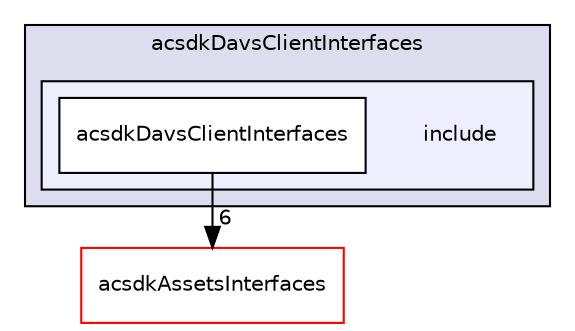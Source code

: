 digraph "/workplace/avs-device-sdk/capabilities/DavsClient/acsdkDavsClientInterfaces/include" {
  compound=true
  node [ fontsize="10", fontname="Helvetica"];
  edge [ labelfontsize="10", labelfontname="Helvetica"];
  subgraph clusterdir_4812482f4baa78c35a6791ad3827aa2b {
    graph [ bgcolor="#ddddee", pencolor="black", label="acsdkDavsClientInterfaces" fontname="Helvetica", fontsize="10", URL="dir_4812482f4baa78c35a6791ad3827aa2b.html"]
  subgraph clusterdir_f120dbb77567f691ad5545d945a13efa {
    graph [ bgcolor="#eeeeff", pencolor="black", label="" URL="dir_f120dbb77567f691ad5545d945a13efa.html"];
    dir_f120dbb77567f691ad5545d945a13efa [shape=plaintext label="include"];
    dir_b5296971bc9a1fd1346fee7eb4a1bdd7 [shape=box label="acsdkDavsClientInterfaces" color="black" fillcolor="white" style="filled" URL="dir_b5296971bc9a1fd1346fee7eb4a1bdd7.html"];
  }
  }
  dir_14afe551169e5fce2b1e13ac06c3b317 [shape=box label="acsdkAssetsInterfaces" fillcolor="white" style="filled" color="red" URL="dir_14afe551169e5fce2b1e13ac06c3b317.html"];
  dir_b5296971bc9a1fd1346fee7eb4a1bdd7->dir_14afe551169e5fce2b1e13ac06c3b317 [headlabel="6", labeldistance=1.5 headhref="dir_000335_000231.html"];
}
